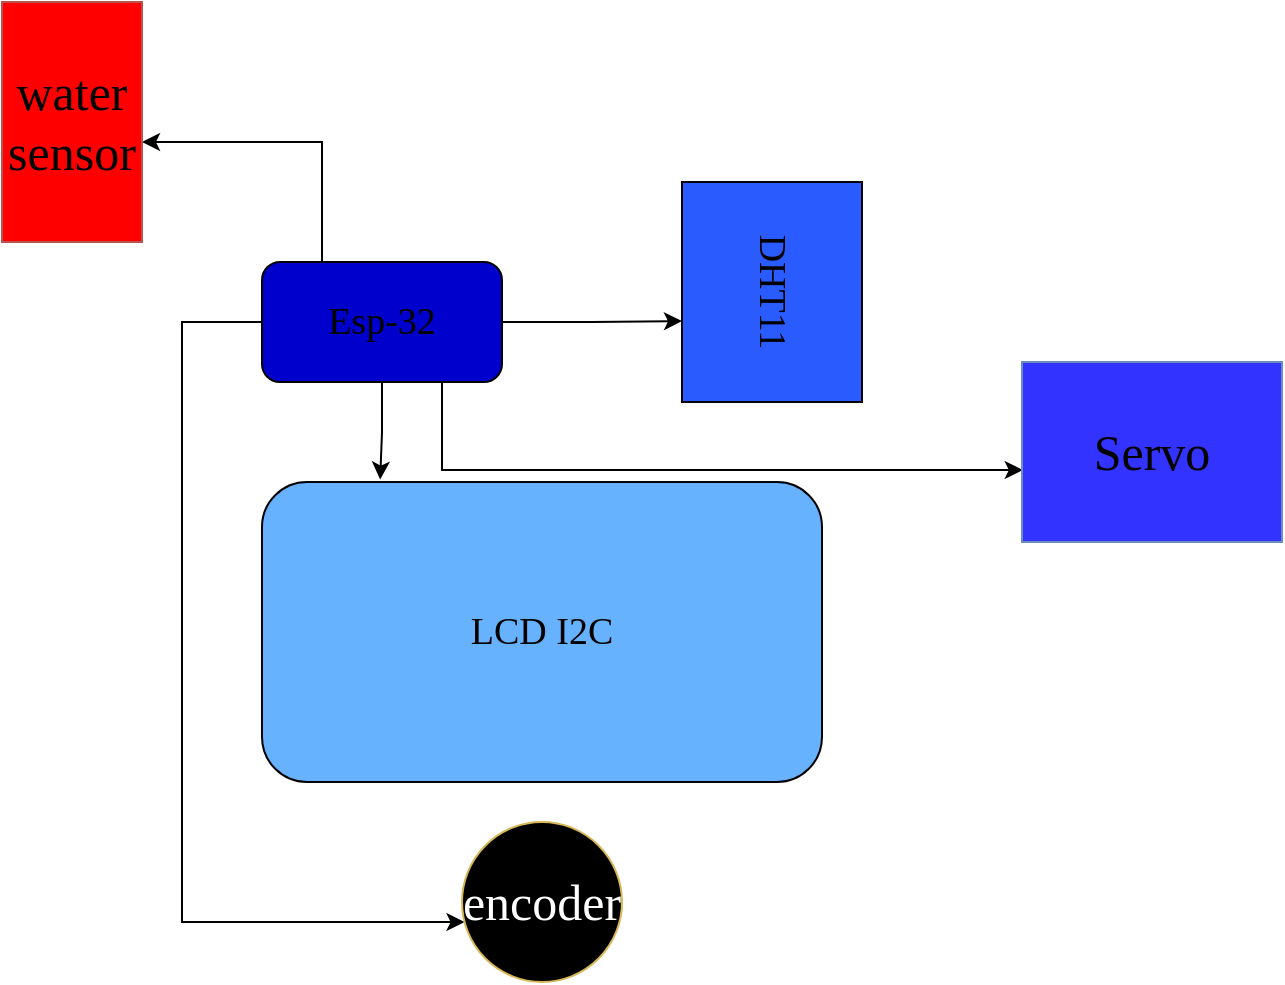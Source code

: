 <mxfile version="16.6.1" type="github">
  <diagram id="Cms6EjygUgyA7g1mrg-D" name="Page-1">
    <mxGraphModel dx="903" dy="476" grid="1" gridSize="10" guides="1" tooltips="1" connect="1" arrows="1" fold="1" page="1" pageScale="1" pageWidth="827" pageHeight="1169" math="0" shadow="0">
      <root>
        <mxCell id="0" />
        <mxCell id="1" parent="0" />
        <mxCell id="k3N5Iyne3RUF0BrDFC_t-7" value="LCD I2C" style="rounded=1;whiteSpace=wrap;html=1;fontFamily=Times New Roman;fontSize=19;fillColor=#66B2FF;fontColor=#000000;labelBackgroundColor=none;" vertex="1" parent="1">
          <mxGeometry x="190" y="290" width="280" height="150" as="geometry" />
        </mxCell>
        <mxCell id="k3N5Iyne3RUF0BrDFC_t-39" style="edgeStyle=orthogonalEdgeStyle;rounded=0;orthogonalLoop=1;jettySize=auto;html=1;exitX=1;exitY=0.5;exitDx=0;exitDy=0;entryX=0.632;entryY=1;entryDx=0;entryDy=0;entryPerimeter=0;fontFamily=Times New Roman;fontSize=25;fontColor=#FFFFFF;" edge="1" parent="1" source="k3N5Iyne3RUF0BrDFC_t-8" target="k3N5Iyne3RUF0BrDFC_t-9">
          <mxGeometry relative="1" as="geometry" />
        </mxCell>
        <mxCell id="k3N5Iyne3RUF0BrDFC_t-41" style="edgeStyle=orthogonalEdgeStyle;rounded=0;orthogonalLoop=1;jettySize=auto;html=1;exitX=0.75;exitY=1;exitDx=0;exitDy=0;entryX=0.003;entryY=0.6;entryDx=0;entryDy=0;entryPerimeter=0;fontFamily=Times New Roman;fontSize=25;fontColor=#FFFFFF;" edge="1" parent="1" source="k3N5Iyne3RUF0BrDFC_t-8" target="k3N5Iyne3RUF0BrDFC_t-24">
          <mxGeometry relative="1" as="geometry" />
        </mxCell>
        <mxCell id="k3N5Iyne3RUF0BrDFC_t-42" style="edgeStyle=orthogonalEdgeStyle;rounded=0;orthogonalLoop=1;jettySize=auto;html=1;exitX=0.5;exitY=1;exitDx=0;exitDy=0;entryX=0.211;entryY=-0.008;entryDx=0;entryDy=0;entryPerimeter=0;fontFamily=Times New Roman;fontSize=25;fontColor=#FFFFFF;" edge="1" parent="1" source="k3N5Iyne3RUF0BrDFC_t-8" target="k3N5Iyne3RUF0BrDFC_t-7">
          <mxGeometry relative="1" as="geometry" />
        </mxCell>
        <mxCell id="k3N5Iyne3RUF0BrDFC_t-43" style="edgeStyle=orthogonalEdgeStyle;rounded=0;orthogonalLoop=1;jettySize=auto;html=1;exitX=0.25;exitY=0;exitDx=0;exitDy=0;entryX=1;entryY=0.583;entryDx=0;entryDy=0;entryPerimeter=0;fontFamily=Times New Roman;fontSize=25;fontColor=#FFFFFF;" edge="1" parent="1" source="k3N5Iyne3RUF0BrDFC_t-8" target="k3N5Iyne3RUF0BrDFC_t-34">
          <mxGeometry relative="1" as="geometry" />
        </mxCell>
        <mxCell id="k3N5Iyne3RUF0BrDFC_t-44" style="edgeStyle=orthogonalEdgeStyle;rounded=0;orthogonalLoop=1;jettySize=auto;html=1;exitX=0;exitY=0.5;exitDx=0;exitDy=0;fontFamily=Times New Roman;fontSize=25;fontColor=#FFFFFF;" edge="1" parent="1" source="k3N5Iyne3RUF0BrDFC_t-8" target="k3N5Iyne3RUF0BrDFC_t-14">
          <mxGeometry relative="1" as="geometry">
            <Array as="points">
              <mxPoint x="150" y="210" />
              <mxPoint x="150" y="510" />
            </Array>
          </mxGeometry>
        </mxCell>
        <mxCell id="k3N5Iyne3RUF0BrDFC_t-8" value="Esp-32" style="rounded=1;whiteSpace=wrap;html=1;labelBackgroundColor=none;fontFamily=Times New Roman;fontSize=19;fontColor=#000000;fillColor=#0000CC;" vertex="1" parent="1">
          <mxGeometry x="190" y="180" width="120" height="60" as="geometry" />
        </mxCell>
        <mxCell id="k3N5Iyne3RUF0BrDFC_t-9" value="DHT11" style="rounded=0;whiteSpace=wrap;html=1;labelBackgroundColor=none;fontFamily=Times New Roman;fontSize=19;fontColor=#000000;fillColor=#295BFF;rotation=90;" vertex="1" parent="1">
          <mxGeometry x="390" y="150" width="110" height="90" as="geometry" />
        </mxCell>
        <mxCell id="k3N5Iyne3RUF0BrDFC_t-14" value="&lt;font color=&quot;#ffffff&quot;&gt;encoder&lt;/font&gt;" style="ellipse;whiteSpace=wrap;html=1;aspect=fixed;labelBackgroundColor=none;fontFamily=Times New Roman;fontSize=25;fillColor=#000000;strokeColor=#d6b656;" vertex="1" parent="1">
          <mxGeometry x="290" y="460" width="80" height="80" as="geometry" />
        </mxCell>
        <mxCell id="k3N5Iyne3RUF0BrDFC_t-24" value="Servo" style="rounded=0;whiteSpace=wrap;html=1;labelBackgroundColor=none;fontFamily=Times New Roman;fontSize=25;fillColor=#3333FF;strokeColor=#6c8ebf;" vertex="1" parent="1">
          <mxGeometry x="570" y="230" width="130" height="90" as="geometry" />
        </mxCell>
        <mxCell id="k3N5Iyne3RUF0BrDFC_t-34" value="water&lt;br&gt;sensor" style="rounded=0;whiteSpace=wrap;html=1;labelBackgroundColor=none;fontFamily=Times New Roman;fontSize=25;fillColor=#FF0000;strokeColor=#b85450;" vertex="1" parent="1">
          <mxGeometry x="60" y="50" width="70" height="120" as="geometry" />
        </mxCell>
      </root>
    </mxGraphModel>
  </diagram>
</mxfile>

